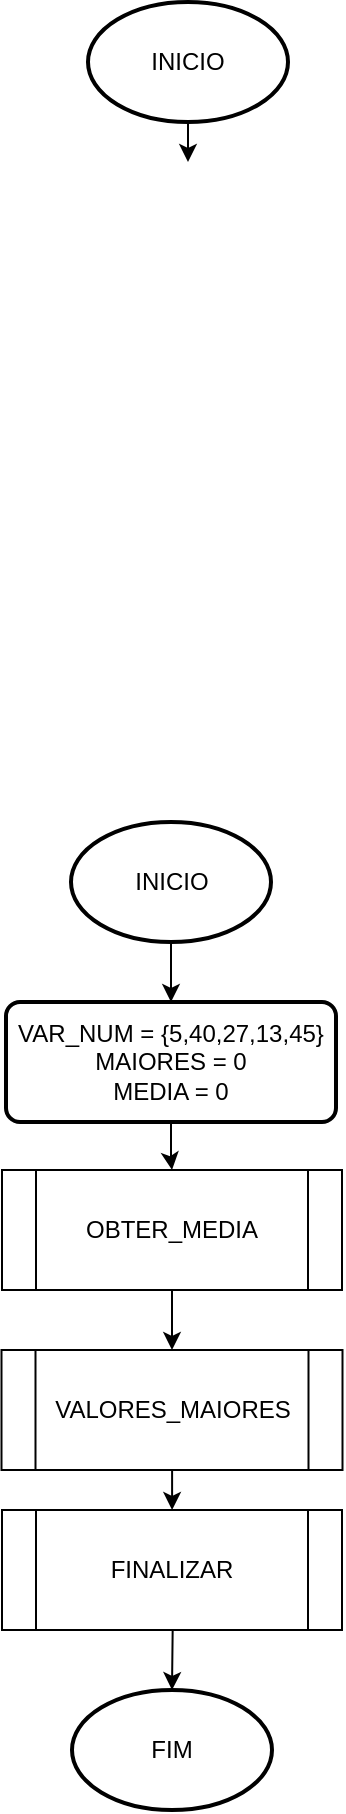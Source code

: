 <mxfile version="26.0.5" pages="4">
  <diagram name="INICIO" id="S4uAkwXZYRdLAKP6U2rz">
    <mxGraphModel dx="880" dy="508" grid="1" gridSize="10" guides="1" tooltips="1" connect="1" arrows="1" fold="1" page="1" pageScale="1" pageWidth="827" pageHeight="1169" math="0" shadow="0">
      <root>
        <mxCell id="0" />
        <mxCell id="1" parent="0" />
        <mxCell id="r5DdrMv3bvs3g-zSQzgY-1" style="edgeStyle=orthogonalEdgeStyle;rounded=0;orthogonalLoop=1;jettySize=auto;html=1;" edge="1" parent="1" source="r5DdrMv3bvs3g-zSQzgY-2">
          <mxGeometry relative="1" as="geometry">
            <mxPoint x="424" y="120" as="targetPoint" />
          </mxGeometry>
        </mxCell>
        <mxCell id="r5DdrMv3bvs3g-zSQzgY-2" value="INICIO" style="strokeWidth=2;html=1;shape=mxgraph.flowchart.start_1;whiteSpace=wrap;" vertex="1" parent="1">
          <mxGeometry x="374" y="40" width="100" height="60" as="geometry" />
        </mxCell>
        <mxCell id="r5DdrMv3bvs3g-zSQzgY-3" value="FIM" style="strokeWidth=2;html=1;shape=mxgraph.flowchart.start_1;whiteSpace=wrap;" vertex="1" parent="1">
          <mxGeometry x="366" y="884" width="100" height="60" as="geometry" />
        </mxCell>
        <mxCell id="r5DdrMv3bvs3g-zSQzgY-30" style="edgeStyle=orthogonalEdgeStyle;rounded=0;orthogonalLoop=1;jettySize=auto;html=1;" edge="1" parent="1" target="r5DdrMv3bvs3g-zSQzgY-3">
          <mxGeometry relative="1" as="geometry">
            <mxPoint x="416" y="794" as="sourcePoint" />
          </mxGeometry>
        </mxCell>
        <mxCell id="4iFivY8JzeDTa6BSqD4W-4" style="edgeStyle=orthogonalEdgeStyle;rounded=0;orthogonalLoop=1;jettySize=auto;html=1;entryX=0.5;entryY=0;entryDx=0;entryDy=0;" edge="1" parent="1" source="4iFivY8JzeDTa6BSqD4W-2" target="Nx2AlFrjG7adWPgcioZs-1">
          <mxGeometry relative="1" as="geometry" />
        </mxCell>
        <mxCell id="4iFivY8JzeDTa6BSqD4W-2" value="INICIO" style="strokeWidth=2;html=1;shape=mxgraph.flowchart.start_1;whiteSpace=wrap;" vertex="1" parent="1">
          <mxGeometry x="365.5" y="450" width="100" height="60" as="geometry" />
        </mxCell>
        <mxCell id="4iFivY8JzeDTa6BSqD4W-6" style="edgeStyle=orthogonalEdgeStyle;rounded=0;orthogonalLoop=1;jettySize=auto;html=1;entryX=0.5;entryY=0;entryDx=0;entryDy=0;" edge="1" parent="1" source="4iFivY8JzeDTa6BSqD4W-3" target="4iFivY8JzeDTa6BSqD4W-5">
          <mxGeometry relative="1" as="geometry" />
        </mxCell>
        <mxCell id="4iFivY8JzeDTa6BSqD4W-3" value="OBTER_MEDIA" style="shape=process;whiteSpace=wrap;html=1;backgroundOutline=1;" vertex="1" parent="1">
          <mxGeometry x="331" y="624" width="170" height="60" as="geometry" />
        </mxCell>
        <mxCell id="4iFivY8JzeDTa6BSqD4W-8" style="edgeStyle=orthogonalEdgeStyle;rounded=0;orthogonalLoop=1;jettySize=auto;html=1;" edge="1" parent="1" source="4iFivY8JzeDTa6BSqD4W-5" target="4iFivY8JzeDTa6BSqD4W-7">
          <mxGeometry relative="1" as="geometry" />
        </mxCell>
        <mxCell id="4iFivY8JzeDTa6BSqD4W-5" value="VALORES_MAIORES" style="shape=process;whiteSpace=wrap;html=1;backgroundOutline=1;" vertex="1" parent="1">
          <mxGeometry x="330.75" y="714" width="170.5" height="60" as="geometry" />
        </mxCell>
        <mxCell id="4iFivY8JzeDTa6BSqD4W-7" value="FINALIZAR" style="shape=process;whiteSpace=wrap;html=1;backgroundOutline=1;" vertex="1" parent="1">
          <mxGeometry x="331" y="794" width="170" height="60" as="geometry" />
        </mxCell>
        <mxCell id="Nx2AlFrjG7adWPgcioZs-2" style="edgeStyle=orthogonalEdgeStyle;rounded=0;orthogonalLoop=1;jettySize=auto;html=1;" edge="1" parent="1" source="Nx2AlFrjG7adWPgcioZs-1" target="4iFivY8JzeDTa6BSqD4W-3">
          <mxGeometry relative="1" as="geometry" />
        </mxCell>
        <mxCell id="Nx2AlFrjG7adWPgcioZs-1" value="VAR_NUM =&amp;nbsp;{5,40,27,13,45}&lt;div&gt;&lt;span style=&quot;background-color: transparent; color: light-dark(rgb(0, 0, 0), rgb(255, 255, 255));&quot;&gt;MAIORES = 0&lt;/span&gt;&lt;/div&gt;&lt;div&gt;MEDIA = 0&lt;/div&gt;" style="rounded=1;whiteSpace=wrap;html=1;absoluteArcSize=1;arcSize=14;strokeWidth=2;" vertex="1" parent="1">
          <mxGeometry x="333" y="540" width="165" height="60" as="geometry" />
        </mxCell>
      </root>
    </mxGraphModel>
  </diagram>
  <diagram id="2iUcS4r27xE0pScsY5E_" name="OBTER_MEDIA">
    <mxGraphModel dx="880" dy="508" grid="1" gridSize="10" guides="1" tooltips="1" connect="1" arrows="1" fold="1" page="1" pageScale="1" pageWidth="827" pageHeight="1169" math="0" shadow="0">
      <root>
        <mxCell id="0" />
        <mxCell id="1" parent="0" />
        <mxCell id="XmA56sczDyzWgFVhhE3p-1" style="edgeStyle=orthogonalEdgeStyle;rounded=0;orthogonalLoop=1;jettySize=auto;html=1;exitX=0.5;exitY=1;exitDx=0;exitDy=0;exitPerimeter=0;" edge="1" parent="1" source="kAuvAOkErVqD3bxZbN_2-2" target="XmA56sczDyzWgFVhhE3p-8">
          <mxGeometry relative="1" as="geometry">
            <mxPoint x="388" y="170" as="sourcePoint" />
          </mxGeometry>
        </mxCell>
        <mxCell id="XmA56sczDyzWgFVhhE3p-3" style="edgeStyle=orthogonalEdgeStyle;rounded=0;orthogonalLoop=1;jettySize=auto;html=1;" edge="1" parent="1" source="XmA56sczDyzWgFVhhE3p-8" target="XmA56sczDyzWgFVhhE3p-10">
          <mxGeometry relative="1" as="geometry" />
        </mxCell>
        <mxCell id="XmA56sczDyzWgFVhhE3p-4" value="" style="edgeStyle=orthogonalEdgeStyle;rounded=0;orthogonalLoop=1;jettySize=auto;html=1;" edge="1" parent="1" source="XmA56sczDyzWgFVhhE3p-8" target="XmA56sczDyzWgFVhhE3p-10">
          <mxGeometry relative="1" as="geometry" />
        </mxCell>
        <mxCell id="XmA56sczDyzWgFVhhE3p-5" value="SIM" style="edgeLabel;html=1;align=center;verticalAlign=middle;resizable=0;points=[];" vertex="1" connectable="0" parent="XmA56sczDyzWgFVhhE3p-4">
          <mxGeometry x="0.25" y="-1" relative="1" as="geometry">
            <mxPoint as="offset" />
          </mxGeometry>
        </mxCell>
        <mxCell id="XmA56sczDyzWgFVhhE3p-6" style="edgeStyle=orthogonalEdgeStyle;rounded=0;orthogonalLoop=1;jettySize=auto;html=1;entryX=1;entryY=0.5;entryDx=0;entryDy=0;" edge="1" parent="1" source="XmA56sczDyzWgFVhhE3p-8" target="XmA56sczDyzWgFVhhE3p-12">
          <mxGeometry relative="1" as="geometry">
            <mxPoint x="540" y="313" as="targetPoint" />
            <Array as="points">
              <mxPoint x="530" y="158" />
              <mxPoint x="530" y="278" />
            </Array>
          </mxGeometry>
        </mxCell>
        <mxCell id="XmA56sczDyzWgFVhhE3p-7" value="NÃO" style="edgeLabel;html=1;align=center;verticalAlign=middle;resizable=0;points=[];" vertex="1" connectable="0" parent="XmA56sczDyzWgFVhhE3p-6">
          <mxGeometry x="-0.813" relative="1" as="geometry">
            <mxPoint as="offset" />
          </mxGeometry>
        </mxCell>
        <mxCell id="XmA56sczDyzWgFVhhE3p-8" value="C=0; C&amp;nbsp;&amp;lt; 5, C+1" style="rounded=1;whiteSpace=wrap;html=1;absoluteArcSize=1;arcSize=14;strokeWidth=2;" vertex="1" parent="1">
          <mxGeometry x="285" y="143" width="210" height="30" as="geometry" />
        </mxCell>
        <mxCell id="XmA56sczDyzWgFVhhE3p-9" style="edgeStyle=orthogonalEdgeStyle;rounded=0;orthogonalLoop=1;jettySize=auto;html=1;entryX=0;entryY=0.5;entryDx=0;entryDy=0;" edge="1" parent="1" source="XmA56sczDyzWgFVhhE3p-10" target="XmA56sczDyzWgFVhhE3p-8">
          <mxGeometry relative="1" as="geometry">
            <Array as="points">
              <mxPoint x="250" y="223" />
              <mxPoint x="250" y="158" />
            </Array>
          </mxGeometry>
        </mxCell>
        <mxCell id="XmA56sczDyzWgFVhhE3p-10" value="MEDIA = MEDIA + VAR_NUM[C]" style="rounded=1;whiteSpace=wrap;html=1;absoluteArcSize=1;arcSize=14;strokeWidth=2;" vertex="1" parent="1">
          <mxGeometry x="285" y="203" width="210" height="30" as="geometry" />
        </mxCell>
        <mxCell id="XmA56sczDyzWgFVhhE3p-11" style="edgeStyle=orthogonalEdgeStyle;rounded=0;orthogonalLoop=1;jettySize=auto;html=1;" edge="1" parent="1" source="XmA56sczDyzWgFVhhE3p-12" target="XmA56sczDyzWgFVhhE3p-13">
          <mxGeometry relative="1" as="geometry" />
        </mxCell>
        <mxCell id="XmA56sczDyzWgFVhhE3p-12" value="MEDIA = MEDIA / 5" style="rounded=1;whiteSpace=wrap;html=1;absoluteArcSize=1;arcSize=14;strokeWidth=2;" vertex="1" parent="1">
          <mxGeometry x="279" y="263" width="210" height="30" as="geometry" />
        </mxCell>
        <mxCell id="kAuvAOkErVqD3bxZbN_2-4" style="edgeStyle=orthogonalEdgeStyle;rounded=0;orthogonalLoop=1;jettySize=auto;html=1;" edge="1" parent="1" source="XmA56sczDyzWgFVhhE3p-13" target="kAuvAOkErVqD3bxZbN_2-3">
          <mxGeometry relative="1" as="geometry" />
        </mxCell>
        <mxCell id="XmA56sczDyzWgFVhhE3p-13" value="MEDIA" style="strokeWidth=2;html=1;shape=mxgraph.flowchart.display;whiteSpace=wrap;" vertex="1" parent="1">
          <mxGeometry x="334" y="323" width="100" height="40" as="geometry" />
        </mxCell>
        <mxCell id="kAuvAOkErVqD3bxZbN_2-2" value="OBTER_MEDIA" style="strokeWidth=2;html=1;shape=mxgraph.flowchart.start_1;whiteSpace=wrap;" vertex="1" parent="1">
          <mxGeometry x="340" y="50" width="100" height="60" as="geometry" />
        </mxCell>
        <mxCell id="kAuvAOkErVqD3bxZbN_2-3" value="FIM" style="strokeWidth=2;html=1;shape=mxgraph.flowchart.start_1;whiteSpace=wrap;" vertex="1" parent="1">
          <mxGeometry x="334" y="403" width="100" height="60" as="geometry" />
        </mxCell>
      </root>
    </mxGraphModel>
  </diagram>
  <diagram id="bEVhUJRnqvD_HsM2JWe8" name="VALORES_MAIORES">
    <mxGraphModel dx="1035" dy="598" grid="1" gridSize="10" guides="1" tooltips="1" connect="1" arrows="1" fold="1" page="1" pageScale="1" pageWidth="827" pageHeight="1169" math="0" shadow="0">
      <root>
        <mxCell id="0" />
        <mxCell id="1" parent="0" />
        <mxCell id="XeXvyR4ckJ50TluIodh8-1" style="edgeStyle=orthogonalEdgeStyle;rounded=0;orthogonalLoop=1;jettySize=auto;html=1;exitX=0.5;exitY=1;exitDx=0;exitDy=0;exitPerimeter=0;" edge="1" parent="1" target="XeXvyR4ckJ50TluIodh8-2" source="HHgjgw9Gvf86sHVs6gOJ-1">
          <mxGeometry relative="1" as="geometry">
            <mxPoint x="409" y="230" as="sourcePoint" />
          </mxGeometry>
        </mxCell>
        <mxCell id="XeXvyR4ckJ50TluIodh8-2" value="C=0; C&amp;nbsp;&amp;lt; 5, C+1" style="rounded=1;whiteSpace=wrap;html=1;absoluteArcSize=1;arcSize=14;strokeWidth=2;" vertex="1" parent="1">
          <mxGeometry x="304" y="255" width="210" height="30" as="geometry" />
        </mxCell>
        <mxCell id="XeXvyR4ckJ50TluIodh8-3" style="edgeStyle=orthogonalEdgeStyle;rounded=0;orthogonalLoop=1;jettySize=auto;html=1;exitX=1;exitY=0.5;exitDx=0;exitDy=0;exitPerimeter=0;" edge="1" parent="1" source="XeXvyR4ckJ50TluIodh8-5" target="XeXvyR4ckJ50TluIodh8-7">
          <mxGeometry relative="1" as="geometry" />
        </mxCell>
        <mxCell id="XeXvyR4ckJ50TluIodh8-4" value="SIM" style="edgeLabel;html=1;align=center;verticalAlign=middle;resizable=0;points=[];" vertex="1" connectable="0" parent="XeXvyR4ckJ50TluIodh8-3">
          <mxGeometry x="-0.356" y="-3" relative="1" as="geometry">
            <mxPoint y="-2" as="offset" />
          </mxGeometry>
        </mxCell>
        <mxCell id="XeXvyR4ckJ50TluIodh8-5" value="VAR_NUM[C] &amp;gt; MEDIA" style="strokeWidth=2;html=1;shape=mxgraph.flowchart.decision;whiteSpace=wrap;" vertex="1" parent="1">
          <mxGeometry x="317.5" y="310" width="195" height="60" as="geometry" />
        </mxCell>
        <mxCell id="XeXvyR4ckJ50TluIodh8-6" style="edgeStyle=orthogonalEdgeStyle;rounded=0;orthogonalLoop=1;jettySize=auto;html=1;" edge="1" parent="1" source="XeXvyR4ckJ50TluIodh8-7" target="XeXvyR4ckJ50TluIodh8-8">
          <mxGeometry relative="1" as="geometry" />
        </mxCell>
        <mxCell id="XeXvyR4ckJ50TluIodh8-7" value="VAR_NUM[C]" style="strokeWidth=2;html=1;shape=mxgraph.flowchart.display;whiteSpace=wrap;" vertex="1" parent="1">
          <mxGeometry x="485" y="360" width="100" height="40" as="geometry" />
        </mxCell>
        <mxCell id="XeXvyR4ckJ50TluIodh8-8" value="MAIORES + 1" style="rounded=1;whiteSpace=wrap;html=1;absoluteArcSize=1;arcSize=14;strokeWidth=2;" vertex="1" parent="1">
          <mxGeometry x="480" y="415" width="110" height="30" as="geometry" />
        </mxCell>
        <mxCell id="XeXvyR4ckJ50TluIodh8-9" style="edgeStyle=orthogonalEdgeStyle;rounded=0;orthogonalLoop=1;jettySize=auto;html=1;exitX=0.5;exitY=1;exitDx=0;exitDy=0;exitPerimeter=0;entryX=0.006;entryY=0.587;entryDx=0;entryDy=0;entryPerimeter=0;" edge="1" parent="1" source="XeXvyR4ckJ50TluIodh8-10" target="XeXvyR4ckJ50TluIodh8-2">
          <mxGeometry relative="1" as="geometry">
            <mxPoint x="365" y="500" as="sourcePoint" />
            <mxPoint x="295" y="270" as="targetPoint" />
            <Array as="points">
              <mxPoint x="407" y="490" />
              <mxPoint x="237" y="490" />
              <mxPoint x="237" y="271" />
              <mxPoint x="275" y="271" />
              <mxPoint x="275" y="270" />
            </Array>
          </mxGeometry>
        </mxCell>
        <mxCell id="XeXvyR4ckJ50TluIodh8-10" value="" style="verticalLabelPosition=bottom;verticalAlign=top;html=1;shape=mxgraph.flowchart.on-page_reference;" vertex="1" parent="1">
          <mxGeometry x="397" y="455" width="19" height="19" as="geometry" />
        </mxCell>
        <mxCell id="XeXvyR4ckJ50TluIodh8-11" style="edgeStyle=orthogonalEdgeStyle;rounded=0;orthogonalLoop=1;jettySize=auto;html=1;entryX=1;entryY=0.5;entryDx=0;entryDy=0;entryPerimeter=0;" edge="1" parent="1" source="XeXvyR4ckJ50TluIodh8-8" target="XeXvyR4ckJ50TluIodh8-10">
          <mxGeometry relative="1" as="geometry">
            <Array as="points">
              <mxPoint x="535" y="465" />
            </Array>
          </mxGeometry>
        </mxCell>
        <mxCell id="XeXvyR4ckJ50TluIodh8-12" style="edgeStyle=orthogonalEdgeStyle;rounded=0;orthogonalLoop=1;jettySize=auto;html=1;entryX=0;entryY=0.5;entryDx=0;entryDy=0;entryPerimeter=0;exitX=0;exitY=0.5;exitDx=0;exitDy=0;exitPerimeter=0;" edge="1" parent="1" source="XeXvyR4ckJ50TluIodh8-5" target="XeXvyR4ckJ50TluIodh8-10">
          <mxGeometry relative="1" as="geometry">
            <Array as="points">
              <mxPoint x="265" y="340" />
              <mxPoint x="265" y="464" />
            </Array>
          </mxGeometry>
        </mxCell>
        <mxCell id="XeXvyR4ckJ50TluIodh8-13" value="NÃO" style="edgeLabel;html=1;align=center;verticalAlign=middle;resizable=0;points=[];" vertex="1" connectable="0" parent="XeXvyR4ckJ50TluIodh8-12">
          <mxGeometry x="-0.847" y="2" relative="1" as="geometry">
            <mxPoint as="offset" />
          </mxGeometry>
        </mxCell>
        <mxCell id="XeXvyR4ckJ50TluIodh8-14" style="edgeStyle=orthogonalEdgeStyle;rounded=0;orthogonalLoop=1;jettySize=auto;html=1;entryX=0.5;entryY=0;entryDx=0;entryDy=0;entryPerimeter=0;" edge="1" parent="1" source="XeXvyR4ckJ50TluIodh8-2" target="XeXvyR4ckJ50TluIodh8-5">
          <mxGeometry relative="1" as="geometry" />
        </mxCell>
        <mxCell id="XeXvyR4ckJ50TluIodh8-15" value="SIM" style="edgeLabel;html=1;align=center;verticalAlign=middle;resizable=0;points=[];" vertex="1" connectable="0" parent="XeXvyR4ckJ50TluIodh8-14">
          <mxGeometry x="0.181" y="2" relative="1" as="geometry">
            <mxPoint y="-12" as="offset" />
          </mxGeometry>
        </mxCell>
        <mxCell id="HHgjgw9Gvf86sHVs6gOJ-1" value="VALORES_MAIORES" style="strokeWidth=2;html=1;shape=mxgraph.flowchart.start_1;whiteSpace=wrap;" vertex="1" parent="1">
          <mxGeometry x="336" y="150" width="146" height="60" as="geometry" />
        </mxCell>
        <mxCell id="HHgjgw9Gvf86sHVs6gOJ-2" value="FIM" style="strokeWidth=2;html=1;shape=mxgraph.flowchart.start_1;whiteSpace=wrap;" vertex="1" parent="1">
          <mxGeometry x="333.5" y="525" width="146" height="60" as="geometry" />
        </mxCell>
        <mxCell id="HHgjgw9Gvf86sHVs6gOJ-3" style="edgeStyle=orthogonalEdgeStyle;rounded=0;orthogonalLoop=1;jettySize=auto;html=1;entryX=1;entryY=0.5;entryDx=0;entryDy=0;entryPerimeter=0;" edge="1" parent="1" source="XeXvyR4ckJ50TluIodh8-2" target="HHgjgw9Gvf86sHVs6gOJ-2">
          <mxGeometry relative="1" as="geometry">
            <Array as="points">
              <mxPoint x="620" y="270" />
              <mxPoint x="620" y="555" />
            </Array>
          </mxGeometry>
        </mxCell>
        <mxCell id="HHgjgw9Gvf86sHVs6gOJ-4" value="NÃO" style="edgeLabel;html=1;align=center;verticalAlign=middle;resizable=0;points=[];" vertex="1" connectable="0" parent="HHgjgw9Gvf86sHVs6gOJ-3">
          <mxGeometry x="-0.832" y="-1" relative="1" as="geometry">
            <mxPoint as="offset" />
          </mxGeometry>
        </mxCell>
      </root>
    </mxGraphModel>
  </diagram>
  <diagram id="R8JW9avvjJ7qKze5e17A" name="FINALIZAR">
    <mxGraphModel dx="880" dy="508" grid="1" gridSize="10" guides="1" tooltips="1" connect="1" arrows="1" fold="1" page="1" pageScale="1" pageWidth="827" pageHeight="1169" math="0" shadow="0">
      <root>
        <mxCell id="0" />
        <mxCell id="1" parent="0" />
        <mxCell id="P1FfZPw8Vm6SyKMUI2MO-1" value="MAIORES" style="strokeWidth=2;html=1;shape=mxgraph.flowchart.display;whiteSpace=wrap;" vertex="1" parent="1">
          <mxGeometry x="340" y="500" width="100" height="40" as="geometry" />
        </mxCell>
        <mxCell id="wNXu5VjNhR6JDH4k7497-1" value="FINALIZAR&lt;span style=&quot;color: rgba(0, 0, 0, 0); font-family: monospace; font-size: 0px; text-align: start; text-wrap-mode: nowrap;&quot;&gt;%3CmxGraphModel%3E%3Croot%3E%3CmxCell%20id%3D%220%22%2F%3E%3CmxCell%20id%3D%221%22%20parent%3D%220%22%2F%3E%3CmxCell%20id%3D%222%22%20value%3D%22VALORES_MAIORES%22%20style%3D%22strokeWidth%3D2%3Bhtml%3D1%3Bshape%3Dmxgraph.flowchart.start_1%3BwhiteSpace%3Dwrap%3B%22%20vertex%3D%221%22%20parent%3D%221%22%3E%3CmxGeometry%20x%3D%22342%22%20y%3D%22150%22%20width%3D%22146%22%20height%3D%2260%22%20as%3D%22geometry%22%2F%3E%3C%2FmxCell%3E%3C%2Froot%3E%3C%2FmxGraphModel%3E&lt;/span&gt;" style="strokeWidth=2;html=1;shape=mxgraph.flowchart.start_1;whiteSpace=wrap;" vertex="1" parent="1">
          <mxGeometry x="340" y="400" width="100" height="60" as="geometry" />
        </mxCell>
        <mxCell id="wNXu5VjNhR6JDH4k7497-2" value="FIM" style="strokeWidth=2;html=1;shape=mxgraph.flowchart.start_1;whiteSpace=wrap;" vertex="1" parent="1">
          <mxGeometry x="340" y="585" width="100" height="60" as="geometry" />
        </mxCell>
        <mxCell id="wNXu5VjNhR6JDH4k7497-3" style="edgeStyle=orthogonalEdgeStyle;rounded=0;orthogonalLoop=1;jettySize=auto;html=1;entryX=0.5;entryY=0;entryDx=0;entryDy=0;entryPerimeter=0;" edge="1" parent="1" source="wNXu5VjNhR6JDH4k7497-1" target="P1FfZPw8Vm6SyKMUI2MO-1">
          <mxGeometry relative="1" as="geometry" />
        </mxCell>
        <mxCell id="wNXu5VjNhR6JDH4k7497-4" style="edgeStyle=orthogonalEdgeStyle;rounded=0;orthogonalLoop=1;jettySize=auto;html=1;entryX=0.5;entryY=0;entryDx=0;entryDy=0;entryPerimeter=0;" edge="1" parent="1" source="P1FfZPw8Vm6SyKMUI2MO-1" target="wNXu5VjNhR6JDH4k7497-2">
          <mxGeometry relative="1" as="geometry" />
        </mxCell>
      </root>
    </mxGraphModel>
  </diagram>
</mxfile>
